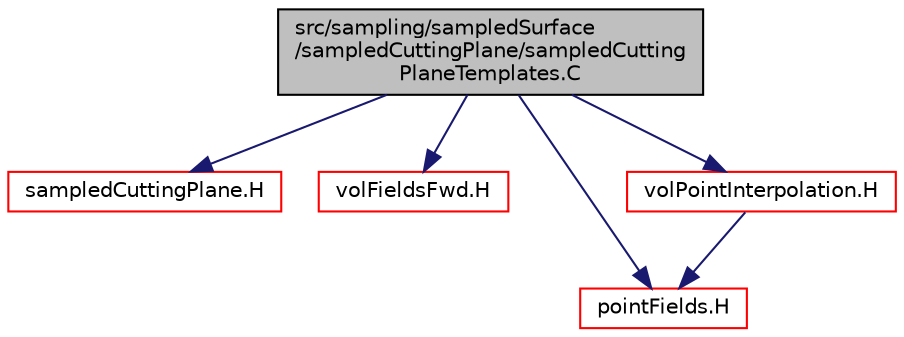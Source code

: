 digraph "src/sampling/sampledSurface/sampledCuttingPlane/sampledCuttingPlaneTemplates.C"
{
  bgcolor="transparent";
  edge [fontname="Helvetica",fontsize="10",labelfontname="Helvetica",labelfontsize="10"];
  node [fontname="Helvetica",fontsize="10",shape=record];
  Node0 [label="src/sampling/sampledSurface\l/sampledCuttingPlane/sampledCutting\lPlaneTemplates.C",height=0.2,width=0.4,color="black", fillcolor="grey75", style="filled", fontcolor="black"];
  Node0 -> Node1 [color="midnightblue",fontsize="10",style="solid",fontname="Helvetica"];
  Node1 [label="sampledCuttingPlane.H",height=0.2,width=0.4,color="red",URL="$a15098.html"];
  Node0 -> Node161 [color="midnightblue",fontsize="10",style="solid",fontname="Helvetica"];
  Node161 [label="volFieldsFwd.H",height=0.2,width=0.4,color="red",URL="$a02915.html"];
  Node0 -> Node292 [color="midnightblue",fontsize="10",style="solid",fontname="Helvetica"];
  Node292 [label="pointFields.H",height=0.2,width=0.4,color="red",URL="$a10595.html"];
  Node0 -> Node368 [color="midnightblue",fontsize="10",style="solid",fontname="Helvetica"];
  Node368 [label="volPointInterpolation.H",height=0.2,width=0.4,color="red",URL="$a04535.html"];
  Node368 -> Node292 [color="midnightblue",fontsize="10",style="solid",fontname="Helvetica"];
}
